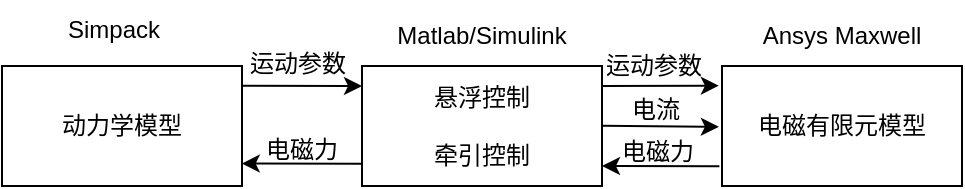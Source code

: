 <mxfile version="24.7.16">
  <diagram name="第 1 页" id="oymj5DaDTNhLy0E2ORKF">
    <mxGraphModel dx="516" dy="251" grid="0" gridSize="10" guides="1" tooltips="1" connect="1" arrows="1" fold="1" page="1" pageScale="1" pageWidth="827" pageHeight="1169" math="0" shadow="0">
      <root>
        <mxCell id="0" />
        <mxCell id="1" parent="0" />
        <mxCell id="FjnOb9P7YSw_5cY1MGsP-1" value="动力学模型" style="rounded=0;whiteSpace=wrap;html=1;" vertex="1" parent="1">
          <mxGeometry x="100" y="400" width="120" height="60" as="geometry" />
        </mxCell>
        <mxCell id="FjnOb9P7YSw_5cY1MGsP-2" value="悬浮控制&lt;div&gt;&lt;br&gt;&lt;div&gt;牵引控制&lt;/div&gt;&lt;/div&gt;" style="rounded=0;whiteSpace=wrap;html=1;" vertex="1" parent="1">
          <mxGeometry x="280" y="400" width="120" height="60" as="geometry" />
        </mxCell>
        <mxCell id="FjnOb9P7YSw_5cY1MGsP-3" value="电磁有限元模型" style="rounded=0;whiteSpace=wrap;html=1;" vertex="1" parent="1">
          <mxGeometry x="460" y="400" width="120" height="60" as="geometry" />
        </mxCell>
        <mxCell id="FjnOb9P7YSw_5cY1MGsP-4" value="" style="endArrow=classic;html=1;rounded=0;exitX=1.001;exitY=0.164;exitDx=0;exitDy=0;exitPerimeter=0;" edge="1" parent="1" source="FjnOb9P7YSw_5cY1MGsP-1">
          <mxGeometry width="50" height="50" relative="1" as="geometry">
            <mxPoint x="230" y="410" as="sourcePoint" />
            <mxPoint x="280" y="410" as="targetPoint" />
          </mxGeometry>
        </mxCell>
        <mxCell id="FjnOb9P7YSw_5cY1MGsP-8" value="" style="endArrow=classic;html=1;rounded=0;entryX=0.999;entryY=0.813;entryDx=0;entryDy=0;entryPerimeter=0;" edge="1" parent="1" target="FjnOb9P7YSw_5cY1MGsP-1">
          <mxGeometry width="50" height="50" relative="1" as="geometry">
            <mxPoint x="280" y="448.86" as="sourcePoint" />
            <mxPoint x="230" y="448.86" as="targetPoint" />
          </mxGeometry>
        </mxCell>
        <mxCell id="FjnOb9P7YSw_5cY1MGsP-10" value="" style="endArrow=classic;html=1;rounded=0;exitX=-0.011;exitY=0.835;exitDx=0;exitDy=0;exitPerimeter=0;" edge="1" parent="1" source="FjnOb9P7YSw_5cY1MGsP-3">
          <mxGeometry width="50" height="50" relative="1" as="geometry">
            <mxPoint x="450" y="450" as="sourcePoint" />
            <mxPoint x="400" y="450" as="targetPoint" />
          </mxGeometry>
        </mxCell>
        <mxCell id="FjnOb9P7YSw_5cY1MGsP-12" value="" style="endArrow=classic;html=1;rounded=0;entryX=-0.013;entryY=0.164;entryDx=0;entryDy=0;entryPerimeter=0;" edge="1" parent="1" target="FjnOb9P7YSw_5cY1MGsP-3">
          <mxGeometry width="50" height="50" relative="1" as="geometry">
            <mxPoint x="400" y="410" as="sourcePoint" />
            <mxPoint x="450" y="410" as="targetPoint" />
          </mxGeometry>
        </mxCell>
        <mxCell id="FjnOb9P7YSw_5cY1MGsP-14" value="" style="endArrow=classic;html=1;rounded=0;entryX=-0.013;entryY=0.507;entryDx=0;entryDy=0;entryPerimeter=0;" edge="1" parent="1" target="FjnOb9P7YSw_5cY1MGsP-3">
          <mxGeometry width="50" height="50" relative="1" as="geometry">
            <mxPoint x="400" y="429.92" as="sourcePoint" />
            <mxPoint x="450" y="429.92" as="targetPoint" />
          </mxGeometry>
        </mxCell>
        <mxCell id="FjnOb9P7YSw_5cY1MGsP-19" value="电磁力" style="text;html=1;align=center;verticalAlign=middle;whiteSpace=wrap;rounded=0;" vertex="1" parent="1">
          <mxGeometry x="220" y="427" width="60" height="30" as="geometry" />
        </mxCell>
        <mxCell id="FjnOb9P7YSw_5cY1MGsP-20" value="运动参数" style="text;html=1;align=center;verticalAlign=middle;whiteSpace=wrap;rounded=0;" vertex="1" parent="1">
          <mxGeometry x="218" y="384" width="60" height="30" as="geometry" />
        </mxCell>
        <mxCell id="FjnOb9P7YSw_5cY1MGsP-21" value="运动参数" style="text;html=1;align=center;verticalAlign=middle;whiteSpace=wrap;rounded=0;" vertex="1" parent="1">
          <mxGeometry x="396" y="385" width="60" height="30" as="geometry" />
        </mxCell>
        <mxCell id="FjnOb9P7YSw_5cY1MGsP-22" value="电流" style="text;html=1;align=center;verticalAlign=middle;whiteSpace=wrap;rounded=0;" vertex="1" parent="1">
          <mxGeometry x="397" y="407" width="60" height="30" as="geometry" />
        </mxCell>
        <mxCell id="FjnOb9P7YSw_5cY1MGsP-23" value="电磁力" style="text;html=1;align=center;verticalAlign=middle;whiteSpace=wrap;rounded=0;" vertex="1" parent="1">
          <mxGeometry x="398" y="428" width="60" height="30" as="geometry" />
        </mxCell>
        <mxCell id="FjnOb9P7YSw_5cY1MGsP-24" value="Simpack" style="text;html=1;align=center;verticalAlign=middle;whiteSpace=wrap;rounded=0;" vertex="1" parent="1">
          <mxGeometry x="126" y="367" width="60" height="30" as="geometry" />
        </mxCell>
        <mxCell id="FjnOb9P7YSw_5cY1MGsP-25" value="Matlab/Simulink" style="text;html=1;align=center;verticalAlign=middle;whiteSpace=wrap;rounded=0;" vertex="1" parent="1">
          <mxGeometry x="310" y="370" width="60" height="30" as="geometry" />
        </mxCell>
        <mxCell id="FjnOb9P7YSw_5cY1MGsP-26" value="Ansys Maxwell" style="text;html=1;align=center;verticalAlign=middle;whiteSpace=wrap;rounded=0;" vertex="1" parent="1">
          <mxGeometry x="477" y="370" width="86" height="30" as="geometry" />
        </mxCell>
      </root>
    </mxGraphModel>
  </diagram>
</mxfile>
